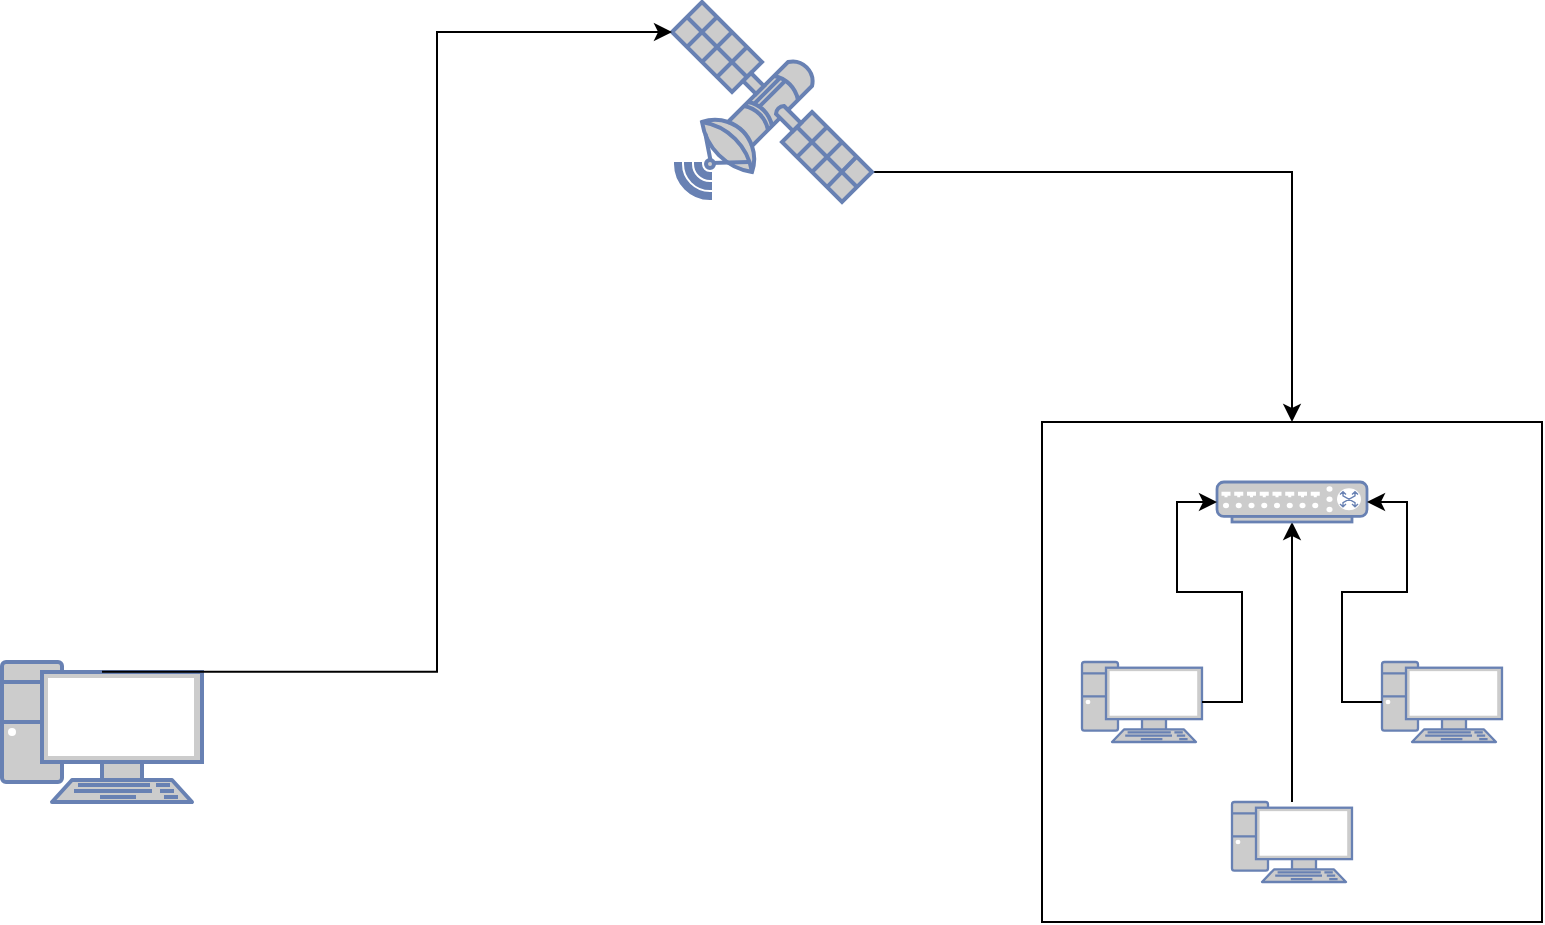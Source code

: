 <mxfile version="24.4.13" type="github">
  <diagram name="Page-1" id="wOEFBbjBMZobuI-oR-Bh">
    <mxGraphModel dx="1434" dy="780" grid="1" gridSize="10" guides="1" tooltips="1" connect="1" arrows="1" fold="1" page="1" pageScale="1" pageWidth="850" pageHeight="1100" math="0" shadow="0">
      <root>
        <mxCell id="0" />
        <mxCell id="1" parent="0" />
        <mxCell id="zOpq1HaSt-L5I3OzvSXW-1" value="" style="whiteSpace=wrap;html=1;aspect=fixed;" vertex="1" parent="1">
          <mxGeometry x="560" y="270" width="250" height="250" as="geometry" />
        </mxCell>
        <mxCell id="zOpq1HaSt-L5I3OzvSXW-2" value="" style="fontColor=#0066CC;verticalAlign=top;verticalLabelPosition=bottom;labelPosition=center;align=center;html=1;outlineConnect=0;fillColor=#CCCCCC;strokeColor=#6881B3;gradientColor=none;gradientDirection=north;strokeWidth=2;shape=mxgraph.networks.pc;" vertex="1" parent="1">
          <mxGeometry x="580" y="390" width="60" height="40" as="geometry" />
        </mxCell>
        <mxCell id="zOpq1HaSt-L5I3OzvSXW-3" value="" style="fontColor=#0066CC;verticalAlign=top;verticalLabelPosition=bottom;labelPosition=center;align=center;html=1;outlineConnect=0;fillColor=#CCCCCC;strokeColor=#6881B3;gradientColor=none;gradientDirection=north;strokeWidth=2;shape=mxgraph.networks.pc;" vertex="1" parent="1">
          <mxGeometry x="730" y="390" width="60" height="40" as="geometry" />
        </mxCell>
        <mxCell id="zOpq1HaSt-L5I3OzvSXW-14" style="edgeStyle=orthogonalEdgeStyle;rounded=0;orthogonalLoop=1;jettySize=auto;html=1;" edge="1" parent="1" source="zOpq1HaSt-L5I3OzvSXW-4" target="zOpq1HaSt-L5I3OzvSXW-6">
          <mxGeometry relative="1" as="geometry" />
        </mxCell>
        <mxCell id="zOpq1HaSt-L5I3OzvSXW-4" value="" style="fontColor=#0066CC;verticalAlign=top;verticalLabelPosition=bottom;labelPosition=center;align=center;html=1;outlineConnect=0;fillColor=#CCCCCC;strokeColor=#6881B3;gradientColor=none;gradientDirection=north;strokeWidth=2;shape=mxgraph.networks.pc;" vertex="1" parent="1">
          <mxGeometry x="655" y="460" width="60" height="40" as="geometry" />
        </mxCell>
        <mxCell id="zOpq1HaSt-L5I3OzvSXW-17" style="edgeStyle=orthogonalEdgeStyle;rounded=0;orthogonalLoop=1;jettySize=auto;html=1;exitX=1;exitY=0.85;exitDx=0;exitDy=0;exitPerimeter=0;entryX=0.5;entryY=0;entryDx=0;entryDy=0;" edge="1" parent="1" source="zOpq1HaSt-L5I3OzvSXW-5" target="zOpq1HaSt-L5I3OzvSXW-1">
          <mxGeometry relative="1" as="geometry" />
        </mxCell>
        <mxCell id="zOpq1HaSt-L5I3OzvSXW-5" value="" style="fontColor=#0066CC;verticalAlign=top;verticalLabelPosition=bottom;labelPosition=center;align=center;html=1;outlineConnect=0;fillColor=#CCCCCC;strokeColor=#6881B3;gradientColor=none;gradientDirection=north;strokeWidth=2;shape=mxgraph.networks.satellite;direction=east;" vertex="1" parent="1">
          <mxGeometry x="375" y="60" width="100" height="100" as="geometry" />
        </mxCell>
        <mxCell id="zOpq1HaSt-L5I3OzvSXW-6" value="" style="fontColor=#0066CC;verticalAlign=top;verticalLabelPosition=bottom;labelPosition=center;align=center;html=1;outlineConnect=0;fillColor=#CCCCCC;strokeColor=#6881B3;gradientColor=none;gradientDirection=north;strokeWidth=2;shape=mxgraph.networks.switch;" vertex="1" parent="1">
          <mxGeometry x="647.5" y="300" width="75" height="20" as="geometry" />
        </mxCell>
        <mxCell id="zOpq1HaSt-L5I3OzvSXW-12" style="edgeStyle=orthogonalEdgeStyle;rounded=0;orthogonalLoop=1;jettySize=auto;html=1;entryX=1;entryY=0.5;entryDx=0;entryDy=0;entryPerimeter=0;" edge="1" parent="1" source="zOpq1HaSt-L5I3OzvSXW-3" target="zOpq1HaSt-L5I3OzvSXW-6">
          <mxGeometry relative="1" as="geometry" />
        </mxCell>
        <mxCell id="zOpq1HaSt-L5I3OzvSXW-13" style="edgeStyle=orthogonalEdgeStyle;rounded=0;orthogonalLoop=1;jettySize=auto;html=1;entryX=0;entryY=0.5;entryDx=0;entryDy=0;entryPerimeter=0;" edge="1" parent="1" source="zOpq1HaSt-L5I3OzvSXW-2" target="zOpq1HaSt-L5I3OzvSXW-6">
          <mxGeometry relative="1" as="geometry" />
        </mxCell>
        <mxCell id="zOpq1HaSt-L5I3OzvSXW-15" value="" style="fontColor=#0066CC;verticalAlign=top;verticalLabelPosition=bottom;labelPosition=center;align=center;html=1;outlineConnect=0;fillColor=#CCCCCC;strokeColor=#6881B3;gradientColor=none;gradientDirection=north;strokeWidth=2;shape=mxgraph.networks.pc;" vertex="1" parent="1">
          <mxGeometry x="40" y="390" width="100" height="70" as="geometry" />
        </mxCell>
        <mxCell id="zOpq1HaSt-L5I3OzvSXW-20" style="edgeStyle=orthogonalEdgeStyle;rounded=0;orthogonalLoop=1;jettySize=auto;html=1;exitX=0.5;exitY=0.07;exitDx=0;exitDy=0;exitPerimeter=0;entryX=0;entryY=0.15;entryDx=0;entryDy=0;entryPerimeter=0;" edge="1" parent="1" source="zOpq1HaSt-L5I3OzvSXW-15" target="zOpq1HaSt-L5I3OzvSXW-5">
          <mxGeometry relative="1" as="geometry" />
        </mxCell>
      </root>
    </mxGraphModel>
  </diagram>
</mxfile>
